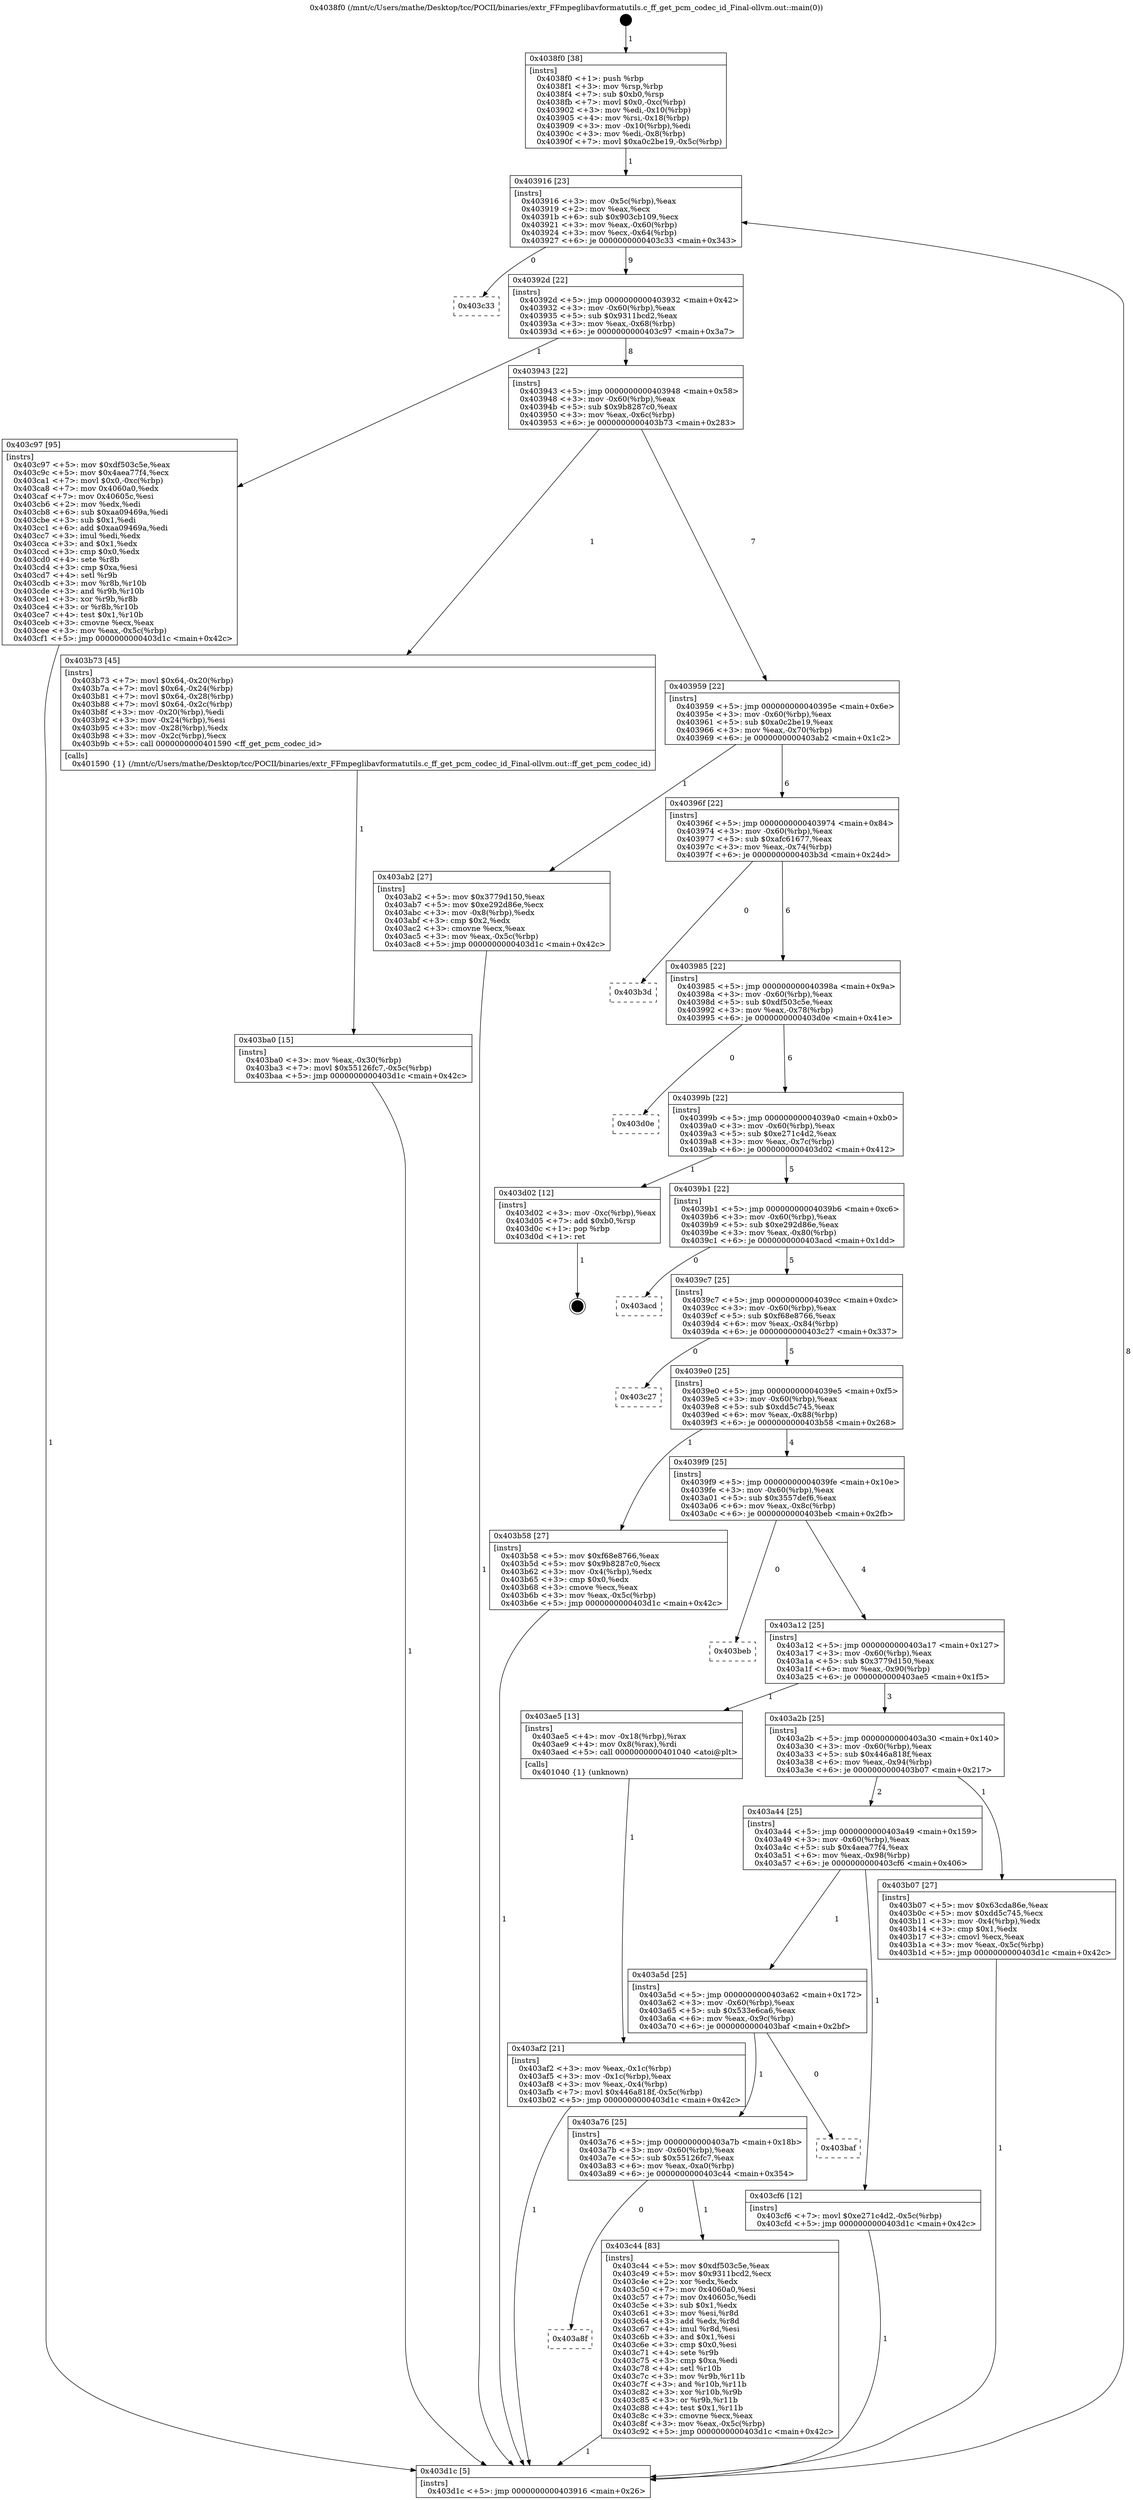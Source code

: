 digraph "0x4038f0" {
  label = "0x4038f0 (/mnt/c/Users/mathe/Desktop/tcc/POCII/binaries/extr_FFmpeglibavformatutils.c_ff_get_pcm_codec_id_Final-ollvm.out::main(0))"
  labelloc = "t"
  node[shape=record]

  Entry [label="",width=0.3,height=0.3,shape=circle,fillcolor=black,style=filled]
  "0x403916" [label="{
     0x403916 [23]\l
     | [instrs]\l
     &nbsp;&nbsp;0x403916 \<+3\>: mov -0x5c(%rbp),%eax\l
     &nbsp;&nbsp;0x403919 \<+2\>: mov %eax,%ecx\l
     &nbsp;&nbsp;0x40391b \<+6\>: sub $0x903cb109,%ecx\l
     &nbsp;&nbsp;0x403921 \<+3\>: mov %eax,-0x60(%rbp)\l
     &nbsp;&nbsp;0x403924 \<+3\>: mov %ecx,-0x64(%rbp)\l
     &nbsp;&nbsp;0x403927 \<+6\>: je 0000000000403c33 \<main+0x343\>\l
  }"]
  "0x403c33" [label="{
     0x403c33\l
  }", style=dashed]
  "0x40392d" [label="{
     0x40392d [22]\l
     | [instrs]\l
     &nbsp;&nbsp;0x40392d \<+5\>: jmp 0000000000403932 \<main+0x42\>\l
     &nbsp;&nbsp;0x403932 \<+3\>: mov -0x60(%rbp),%eax\l
     &nbsp;&nbsp;0x403935 \<+5\>: sub $0x9311bcd2,%eax\l
     &nbsp;&nbsp;0x40393a \<+3\>: mov %eax,-0x68(%rbp)\l
     &nbsp;&nbsp;0x40393d \<+6\>: je 0000000000403c97 \<main+0x3a7\>\l
  }"]
  Exit [label="",width=0.3,height=0.3,shape=circle,fillcolor=black,style=filled,peripheries=2]
  "0x403c97" [label="{
     0x403c97 [95]\l
     | [instrs]\l
     &nbsp;&nbsp;0x403c97 \<+5\>: mov $0xdf503c5e,%eax\l
     &nbsp;&nbsp;0x403c9c \<+5\>: mov $0x4aea77f4,%ecx\l
     &nbsp;&nbsp;0x403ca1 \<+7\>: movl $0x0,-0xc(%rbp)\l
     &nbsp;&nbsp;0x403ca8 \<+7\>: mov 0x4060a0,%edx\l
     &nbsp;&nbsp;0x403caf \<+7\>: mov 0x40605c,%esi\l
     &nbsp;&nbsp;0x403cb6 \<+2\>: mov %edx,%edi\l
     &nbsp;&nbsp;0x403cb8 \<+6\>: sub $0xaa09469a,%edi\l
     &nbsp;&nbsp;0x403cbe \<+3\>: sub $0x1,%edi\l
     &nbsp;&nbsp;0x403cc1 \<+6\>: add $0xaa09469a,%edi\l
     &nbsp;&nbsp;0x403cc7 \<+3\>: imul %edi,%edx\l
     &nbsp;&nbsp;0x403cca \<+3\>: and $0x1,%edx\l
     &nbsp;&nbsp;0x403ccd \<+3\>: cmp $0x0,%edx\l
     &nbsp;&nbsp;0x403cd0 \<+4\>: sete %r8b\l
     &nbsp;&nbsp;0x403cd4 \<+3\>: cmp $0xa,%esi\l
     &nbsp;&nbsp;0x403cd7 \<+4\>: setl %r9b\l
     &nbsp;&nbsp;0x403cdb \<+3\>: mov %r8b,%r10b\l
     &nbsp;&nbsp;0x403cde \<+3\>: and %r9b,%r10b\l
     &nbsp;&nbsp;0x403ce1 \<+3\>: xor %r9b,%r8b\l
     &nbsp;&nbsp;0x403ce4 \<+3\>: or %r8b,%r10b\l
     &nbsp;&nbsp;0x403ce7 \<+4\>: test $0x1,%r10b\l
     &nbsp;&nbsp;0x403ceb \<+3\>: cmovne %ecx,%eax\l
     &nbsp;&nbsp;0x403cee \<+3\>: mov %eax,-0x5c(%rbp)\l
     &nbsp;&nbsp;0x403cf1 \<+5\>: jmp 0000000000403d1c \<main+0x42c\>\l
  }"]
  "0x403943" [label="{
     0x403943 [22]\l
     | [instrs]\l
     &nbsp;&nbsp;0x403943 \<+5\>: jmp 0000000000403948 \<main+0x58\>\l
     &nbsp;&nbsp;0x403948 \<+3\>: mov -0x60(%rbp),%eax\l
     &nbsp;&nbsp;0x40394b \<+5\>: sub $0x9b8287c0,%eax\l
     &nbsp;&nbsp;0x403950 \<+3\>: mov %eax,-0x6c(%rbp)\l
     &nbsp;&nbsp;0x403953 \<+6\>: je 0000000000403b73 \<main+0x283\>\l
  }"]
  "0x403a8f" [label="{
     0x403a8f\l
  }", style=dashed]
  "0x403b73" [label="{
     0x403b73 [45]\l
     | [instrs]\l
     &nbsp;&nbsp;0x403b73 \<+7\>: movl $0x64,-0x20(%rbp)\l
     &nbsp;&nbsp;0x403b7a \<+7\>: movl $0x64,-0x24(%rbp)\l
     &nbsp;&nbsp;0x403b81 \<+7\>: movl $0x64,-0x28(%rbp)\l
     &nbsp;&nbsp;0x403b88 \<+7\>: movl $0x64,-0x2c(%rbp)\l
     &nbsp;&nbsp;0x403b8f \<+3\>: mov -0x20(%rbp),%edi\l
     &nbsp;&nbsp;0x403b92 \<+3\>: mov -0x24(%rbp),%esi\l
     &nbsp;&nbsp;0x403b95 \<+3\>: mov -0x28(%rbp),%edx\l
     &nbsp;&nbsp;0x403b98 \<+3\>: mov -0x2c(%rbp),%ecx\l
     &nbsp;&nbsp;0x403b9b \<+5\>: call 0000000000401590 \<ff_get_pcm_codec_id\>\l
     | [calls]\l
     &nbsp;&nbsp;0x401590 \{1\} (/mnt/c/Users/mathe/Desktop/tcc/POCII/binaries/extr_FFmpeglibavformatutils.c_ff_get_pcm_codec_id_Final-ollvm.out::ff_get_pcm_codec_id)\l
  }"]
  "0x403959" [label="{
     0x403959 [22]\l
     | [instrs]\l
     &nbsp;&nbsp;0x403959 \<+5\>: jmp 000000000040395e \<main+0x6e\>\l
     &nbsp;&nbsp;0x40395e \<+3\>: mov -0x60(%rbp),%eax\l
     &nbsp;&nbsp;0x403961 \<+5\>: sub $0xa0c2be19,%eax\l
     &nbsp;&nbsp;0x403966 \<+3\>: mov %eax,-0x70(%rbp)\l
     &nbsp;&nbsp;0x403969 \<+6\>: je 0000000000403ab2 \<main+0x1c2\>\l
  }"]
  "0x403c44" [label="{
     0x403c44 [83]\l
     | [instrs]\l
     &nbsp;&nbsp;0x403c44 \<+5\>: mov $0xdf503c5e,%eax\l
     &nbsp;&nbsp;0x403c49 \<+5\>: mov $0x9311bcd2,%ecx\l
     &nbsp;&nbsp;0x403c4e \<+2\>: xor %edx,%edx\l
     &nbsp;&nbsp;0x403c50 \<+7\>: mov 0x4060a0,%esi\l
     &nbsp;&nbsp;0x403c57 \<+7\>: mov 0x40605c,%edi\l
     &nbsp;&nbsp;0x403c5e \<+3\>: sub $0x1,%edx\l
     &nbsp;&nbsp;0x403c61 \<+3\>: mov %esi,%r8d\l
     &nbsp;&nbsp;0x403c64 \<+3\>: add %edx,%r8d\l
     &nbsp;&nbsp;0x403c67 \<+4\>: imul %r8d,%esi\l
     &nbsp;&nbsp;0x403c6b \<+3\>: and $0x1,%esi\l
     &nbsp;&nbsp;0x403c6e \<+3\>: cmp $0x0,%esi\l
     &nbsp;&nbsp;0x403c71 \<+4\>: sete %r9b\l
     &nbsp;&nbsp;0x403c75 \<+3\>: cmp $0xa,%edi\l
     &nbsp;&nbsp;0x403c78 \<+4\>: setl %r10b\l
     &nbsp;&nbsp;0x403c7c \<+3\>: mov %r9b,%r11b\l
     &nbsp;&nbsp;0x403c7f \<+3\>: and %r10b,%r11b\l
     &nbsp;&nbsp;0x403c82 \<+3\>: xor %r10b,%r9b\l
     &nbsp;&nbsp;0x403c85 \<+3\>: or %r9b,%r11b\l
     &nbsp;&nbsp;0x403c88 \<+4\>: test $0x1,%r11b\l
     &nbsp;&nbsp;0x403c8c \<+3\>: cmovne %ecx,%eax\l
     &nbsp;&nbsp;0x403c8f \<+3\>: mov %eax,-0x5c(%rbp)\l
     &nbsp;&nbsp;0x403c92 \<+5\>: jmp 0000000000403d1c \<main+0x42c\>\l
  }"]
  "0x403ab2" [label="{
     0x403ab2 [27]\l
     | [instrs]\l
     &nbsp;&nbsp;0x403ab2 \<+5\>: mov $0x3779d150,%eax\l
     &nbsp;&nbsp;0x403ab7 \<+5\>: mov $0xe292d86e,%ecx\l
     &nbsp;&nbsp;0x403abc \<+3\>: mov -0x8(%rbp),%edx\l
     &nbsp;&nbsp;0x403abf \<+3\>: cmp $0x2,%edx\l
     &nbsp;&nbsp;0x403ac2 \<+3\>: cmovne %ecx,%eax\l
     &nbsp;&nbsp;0x403ac5 \<+3\>: mov %eax,-0x5c(%rbp)\l
     &nbsp;&nbsp;0x403ac8 \<+5\>: jmp 0000000000403d1c \<main+0x42c\>\l
  }"]
  "0x40396f" [label="{
     0x40396f [22]\l
     | [instrs]\l
     &nbsp;&nbsp;0x40396f \<+5\>: jmp 0000000000403974 \<main+0x84\>\l
     &nbsp;&nbsp;0x403974 \<+3\>: mov -0x60(%rbp),%eax\l
     &nbsp;&nbsp;0x403977 \<+5\>: sub $0xafc61677,%eax\l
     &nbsp;&nbsp;0x40397c \<+3\>: mov %eax,-0x74(%rbp)\l
     &nbsp;&nbsp;0x40397f \<+6\>: je 0000000000403b3d \<main+0x24d\>\l
  }"]
  "0x403d1c" [label="{
     0x403d1c [5]\l
     | [instrs]\l
     &nbsp;&nbsp;0x403d1c \<+5\>: jmp 0000000000403916 \<main+0x26\>\l
  }"]
  "0x4038f0" [label="{
     0x4038f0 [38]\l
     | [instrs]\l
     &nbsp;&nbsp;0x4038f0 \<+1\>: push %rbp\l
     &nbsp;&nbsp;0x4038f1 \<+3\>: mov %rsp,%rbp\l
     &nbsp;&nbsp;0x4038f4 \<+7\>: sub $0xb0,%rsp\l
     &nbsp;&nbsp;0x4038fb \<+7\>: movl $0x0,-0xc(%rbp)\l
     &nbsp;&nbsp;0x403902 \<+3\>: mov %edi,-0x10(%rbp)\l
     &nbsp;&nbsp;0x403905 \<+4\>: mov %rsi,-0x18(%rbp)\l
     &nbsp;&nbsp;0x403909 \<+3\>: mov -0x10(%rbp),%edi\l
     &nbsp;&nbsp;0x40390c \<+3\>: mov %edi,-0x8(%rbp)\l
     &nbsp;&nbsp;0x40390f \<+7\>: movl $0xa0c2be19,-0x5c(%rbp)\l
  }"]
  "0x403a76" [label="{
     0x403a76 [25]\l
     | [instrs]\l
     &nbsp;&nbsp;0x403a76 \<+5\>: jmp 0000000000403a7b \<main+0x18b\>\l
     &nbsp;&nbsp;0x403a7b \<+3\>: mov -0x60(%rbp),%eax\l
     &nbsp;&nbsp;0x403a7e \<+5\>: sub $0x55126fc7,%eax\l
     &nbsp;&nbsp;0x403a83 \<+6\>: mov %eax,-0xa0(%rbp)\l
     &nbsp;&nbsp;0x403a89 \<+6\>: je 0000000000403c44 \<main+0x354\>\l
  }"]
  "0x403b3d" [label="{
     0x403b3d\l
  }", style=dashed]
  "0x403985" [label="{
     0x403985 [22]\l
     | [instrs]\l
     &nbsp;&nbsp;0x403985 \<+5\>: jmp 000000000040398a \<main+0x9a\>\l
     &nbsp;&nbsp;0x40398a \<+3\>: mov -0x60(%rbp),%eax\l
     &nbsp;&nbsp;0x40398d \<+5\>: sub $0xdf503c5e,%eax\l
     &nbsp;&nbsp;0x403992 \<+3\>: mov %eax,-0x78(%rbp)\l
     &nbsp;&nbsp;0x403995 \<+6\>: je 0000000000403d0e \<main+0x41e\>\l
  }"]
  "0x403baf" [label="{
     0x403baf\l
  }", style=dashed]
  "0x403d0e" [label="{
     0x403d0e\l
  }", style=dashed]
  "0x40399b" [label="{
     0x40399b [22]\l
     | [instrs]\l
     &nbsp;&nbsp;0x40399b \<+5\>: jmp 00000000004039a0 \<main+0xb0\>\l
     &nbsp;&nbsp;0x4039a0 \<+3\>: mov -0x60(%rbp),%eax\l
     &nbsp;&nbsp;0x4039a3 \<+5\>: sub $0xe271c4d2,%eax\l
     &nbsp;&nbsp;0x4039a8 \<+3\>: mov %eax,-0x7c(%rbp)\l
     &nbsp;&nbsp;0x4039ab \<+6\>: je 0000000000403d02 \<main+0x412\>\l
  }"]
  "0x403a5d" [label="{
     0x403a5d [25]\l
     | [instrs]\l
     &nbsp;&nbsp;0x403a5d \<+5\>: jmp 0000000000403a62 \<main+0x172\>\l
     &nbsp;&nbsp;0x403a62 \<+3\>: mov -0x60(%rbp),%eax\l
     &nbsp;&nbsp;0x403a65 \<+5\>: sub $0x533e6ca6,%eax\l
     &nbsp;&nbsp;0x403a6a \<+6\>: mov %eax,-0x9c(%rbp)\l
     &nbsp;&nbsp;0x403a70 \<+6\>: je 0000000000403baf \<main+0x2bf\>\l
  }"]
  "0x403d02" [label="{
     0x403d02 [12]\l
     | [instrs]\l
     &nbsp;&nbsp;0x403d02 \<+3\>: mov -0xc(%rbp),%eax\l
     &nbsp;&nbsp;0x403d05 \<+7\>: add $0xb0,%rsp\l
     &nbsp;&nbsp;0x403d0c \<+1\>: pop %rbp\l
     &nbsp;&nbsp;0x403d0d \<+1\>: ret\l
  }"]
  "0x4039b1" [label="{
     0x4039b1 [22]\l
     | [instrs]\l
     &nbsp;&nbsp;0x4039b1 \<+5\>: jmp 00000000004039b6 \<main+0xc6\>\l
     &nbsp;&nbsp;0x4039b6 \<+3\>: mov -0x60(%rbp),%eax\l
     &nbsp;&nbsp;0x4039b9 \<+5\>: sub $0xe292d86e,%eax\l
     &nbsp;&nbsp;0x4039be \<+3\>: mov %eax,-0x80(%rbp)\l
     &nbsp;&nbsp;0x4039c1 \<+6\>: je 0000000000403acd \<main+0x1dd\>\l
  }"]
  "0x403cf6" [label="{
     0x403cf6 [12]\l
     | [instrs]\l
     &nbsp;&nbsp;0x403cf6 \<+7\>: movl $0xe271c4d2,-0x5c(%rbp)\l
     &nbsp;&nbsp;0x403cfd \<+5\>: jmp 0000000000403d1c \<main+0x42c\>\l
  }"]
  "0x403acd" [label="{
     0x403acd\l
  }", style=dashed]
  "0x4039c7" [label="{
     0x4039c7 [25]\l
     | [instrs]\l
     &nbsp;&nbsp;0x4039c7 \<+5\>: jmp 00000000004039cc \<main+0xdc\>\l
     &nbsp;&nbsp;0x4039cc \<+3\>: mov -0x60(%rbp),%eax\l
     &nbsp;&nbsp;0x4039cf \<+5\>: sub $0xf68e8766,%eax\l
     &nbsp;&nbsp;0x4039d4 \<+6\>: mov %eax,-0x84(%rbp)\l
     &nbsp;&nbsp;0x4039da \<+6\>: je 0000000000403c27 \<main+0x337\>\l
  }"]
  "0x403ba0" [label="{
     0x403ba0 [15]\l
     | [instrs]\l
     &nbsp;&nbsp;0x403ba0 \<+3\>: mov %eax,-0x30(%rbp)\l
     &nbsp;&nbsp;0x403ba3 \<+7\>: movl $0x55126fc7,-0x5c(%rbp)\l
     &nbsp;&nbsp;0x403baa \<+5\>: jmp 0000000000403d1c \<main+0x42c\>\l
  }"]
  "0x403c27" [label="{
     0x403c27\l
  }", style=dashed]
  "0x4039e0" [label="{
     0x4039e0 [25]\l
     | [instrs]\l
     &nbsp;&nbsp;0x4039e0 \<+5\>: jmp 00000000004039e5 \<main+0xf5\>\l
     &nbsp;&nbsp;0x4039e5 \<+3\>: mov -0x60(%rbp),%eax\l
     &nbsp;&nbsp;0x4039e8 \<+5\>: sub $0xdd5c745,%eax\l
     &nbsp;&nbsp;0x4039ed \<+6\>: mov %eax,-0x88(%rbp)\l
     &nbsp;&nbsp;0x4039f3 \<+6\>: je 0000000000403b58 \<main+0x268\>\l
  }"]
  "0x403a44" [label="{
     0x403a44 [25]\l
     | [instrs]\l
     &nbsp;&nbsp;0x403a44 \<+5\>: jmp 0000000000403a49 \<main+0x159\>\l
     &nbsp;&nbsp;0x403a49 \<+3\>: mov -0x60(%rbp),%eax\l
     &nbsp;&nbsp;0x403a4c \<+5\>: sub $0x4aea77f4,%eax\l
     &nbsp;&nbsp;0x403a51 \<+6\>: mov %eax,-0x98(%rbp)\l
     &nbsp;&nbsp;0x403a57 \<+6\>: je 0000000000403cf6 \<main+0x406\>\l
  }"]
  "0x403b58" [label="{
     0x403b58 [27]\l
     | [instrs]\l
     &nbsp;&nbsp;0x403b58 \<+5\>: mov $0xf68e8766,%eax\l
     &nbsp;&nbsp;0x403b5d \<+5\>: mov $0x9b8287c0,%ecx\l
     &nbsp;&nbsp;0x403b62 \<+3\>: mov -0x4(%rbp),%edx\l
     &nbsp;&nbsp;0x403b65 \<+3\>: cmp $0x0,%edx\l
     &nbsp;&nbsp;0x403b68 \<+3\>: cmove %ecx,%eax\l
     &nbsp;&nbsp;0x403b6b \<+3\>: mov %eax,-0x5c(%rbp)\l
     &nbsp;&nbsp;0x403b6e \<+5\>: jmp 0000000000403d1c \<main+0x42c\>\l
  }"]
  "0x4039f9" [label="{
     0x4039f9 [25]\l
     | [instrs]\l
     &nbsp;&nbsp;0x4039f9 \<+5\>: jmp 00000000004039fe \<main+0x10e\>\l
     &nbsp;&nbsp;0x4039fe \<+3\>: mov -0x60(%rbp),%eax\l
     &nbsp;&nbsp;0x403a01 \<+5\>: sub $0x3557def6,%eax\l
     &nbsp;&nbsp;0x403a06 \<+6\>: mov %eax,-0x8c(%rbp)\l
     &nbsp;&nbsp;0x403a0c \<+6\>: je 0000000000403beb \<main+0x2fb\>\l
  }"]
  "0x403b07" [label="{
     0x403b07 [27]\l
     | [instrs]\l
     &nbsp;&nbsp;0x403b07 \<+5\>: mov $0x63cda86e,%eax\l
     &nbsp;&nbsp;0x403b0c \<+5\>: mov $0xdd5c745,%ecx\l
     &nbsp;&nbsp;0x403b11 \<+3\>: mov -0x4(%rbp),%edx\l
     &nbsp;&nbsp;0x403b14 \<+3\>: cmp $0x1,%edx\l
     &nbsp;&nbsp;0x403b17 \<+3\>: cmovl %ecx,%eax\l
     &nbsp;&nbsp;0x403b1a \<+3\>: mov %eax,-0x5c(%rbp)\l
     &nbsp;&nbsp;0x403b1d \<+5\>: jmp 0000000000403d1c \<main+0x42c\>\l
  }"]
  "0x403beb" [label="{
     0x403beb\l
  }", style=dashed]
  "0x403a12" [label="{
     0x403a12 [25]\l
     | [instrs]\l
     &nbsp;&nbsp;0x403a12 \<+5\>: jmp 0000000000403a17 \<main+0x127\>\l
     &nbsp;&nbsp;0x403a17 \<+3\>: mov -0x60(%rbp),%eax\l
     &nbsp;&nbsp;0x403a1a \<+5\>: sub $0x3779d150,%eax\l
     &nbsp;&nbsp;0x403a1f \<+6\>: mov %eax,-0x90(%rbp)\l
     &nbsp;&nbsp;0x403a25 \<+6\>: je 0000000000403ae5 \<main+0x1f5\>\l
  }"]
  "0x403af2" [label="{
     0x403af2 [21]\l
     | [instrs]\l
     &nbsp;&nbsp;0x403af2 \<+3\>: mov %eax,-0x1c(%rbp)\l
     &nbsp;&nbsp;0x403af5 \<+3\>: mov -0x1c(%rbp),%eax\l
     &nbsp;&nbsp;0x403af8 \<+3\>: mov %eax,-0x4(%rbp)\l
     &nbsp;&nbsp;0x403afb \<+7\>: movl $0x446a818f,-0x5c(%rbp)\l
     &nbsp;&nbsp;0x403b02 \<+5\>: jmp 0000000000403d1c \<main+0x42c\>\l
  }"]
  "0x403ae5" [label="{
     0x403ae5 [13]\l
     | [instrs]\l
     &nbsp;&nbsp;0x403ae5 \<+4\>: mov -0x18(%rbp),%rax\l
     &nbsp;&nbsp;0x403ae9 \<+4\>: mov 0x8(%rax),%rdi\l
     &nbsp;&nbsp;0x403aed \<+5\>: call 0000000000401040 \<atoi@plt\>\l
     | [calls]\l
     &nbsp;&nbsp;0x401040 \{1\} (unknown)\l
  }"]
  "0x403a2b" [label="{
     0x403a2b [25]\l
     | [instrs]\l
     &nbsp;&nbsp;0x403a2b \<+5\>: jmp 0000000000403a30 \<main+0x140\>\l
     &nbsp;&nbsp;0x403a30 \<+3\>: mov -0x60(%rbp),%eax\l
     &nbsp;&nbsp;0x403a33 \<+5\>: sub $0x446a818f,%eax\l
     &nbsp;&nbsp;0x403a38 \<+6\>: mov %eax,-0x94(%rbp)\l
     &nbsp;&nbsp;0x403a3e \<+6\>: je 0000000000403b07 \<main+0x217\>\l
  }"]
  Entry -> "0x4038f0" [label=" 1"]
  "0x403916" -> "0x403c33" [label=" 0"]
  "0x403916" -> "0x40392d" [label=" 9"]
  "0x403d02" -> Exit [label=" 1"]
  "0x40392d" -> "0x403c97" [label=" 1"]
  "0x40392d" -> "0x403943" [label=" 8"]
  "0x403cf6" -> "0x403d1c" [label=" 1"]
  "0x403943" -> "0x403b73" [label=" 1"]
  "0x403943" -> "0x403959" [label=" 7"]
  "0x403c97" -> "0x403d1c" [label=" 1"]
  "0x403959" -> "0x403ab2" [label=" 1"]
  "0x403959" -> "0x40396f" [label=" 6"]
  "0x403ab2" -> "0x403d1c" [label=" 1"]
  "0x4038f0" -> "0x403916" [label=" 1"]
  "0x403d1c" -> "0x403916" [label=" 8"]
  "0x403c44" -> "0x403d1c" [label=" 1"]
  "0x40396f" -> "0x403b3d" [label=" 0"]
  "0x40396f" -> "0x403985" [label=" 6"]
  "0x403a76" -> "0x403c44" [label=" 1"]
  "0x403985" -> "0x403d0e" [label=" 0"]
  "0x403985" -> "0x40399b" [label=" 6"]
  "0x403a76" -> "0x403a8f" [label=" 0"]
  "0x40399b" -> "0x403d02" [label=" 1"]
  "0x40399b" -> "0x4039b1" [label=" 5"]
  "0x403a5d" -> "0x403baf" [label=" 0"]
  "0x4039b1" -> "0x403acd" [label=" 0"]
  "0x4039b1" -> "0x4039c7" [label=" 5"]
  "0x403a5d" -> "0x403a76" [label=" 1"]
  "0x4039c7" -> "0x403c27" [label=" 0"]
  "0x4039c7" -> "0x4039e0" [label=" 5"]
  "0x403a44" -> "0x403cf6" [label=" 1"]
  "0x4039e0" -> "0x403b58" [label=" 1"]
  "0x4039e0" -> "0x4039f9" [label=" 4"]
  "0x403a44" -> "0x403a5d" [label=" 1"]
  "0x4039f9" -> "0x403beb" [label=" 0"]
  "0x4039f9" -> "0x403a12" [label=" 4"]
  "0x403ba0" -> "0x403d1c" [label=" 1"]
  "0x403a12" -> "0x403ae5" [label=" 1"]
  "0x403a12" -> "0x403a2b" [label=" 3"]
  "0x403ae5" -> "0x403af2" [label=" 1"]
  "0x403af2" -> "0x403d1c" [label=" 1"]
  "0x403b73" -> "0x403ba0" [label=" 1"]
  "0x403a2b" -> "0x403b07" [label=" 1"]
  "0x403a2b" -> "0x403a44" [label=" 2"]
  "0x403b07" -> "0x403d1c" [label=" 1"]
  "0x403b58" -> "0x403d1c" [label=" 1"]
}

